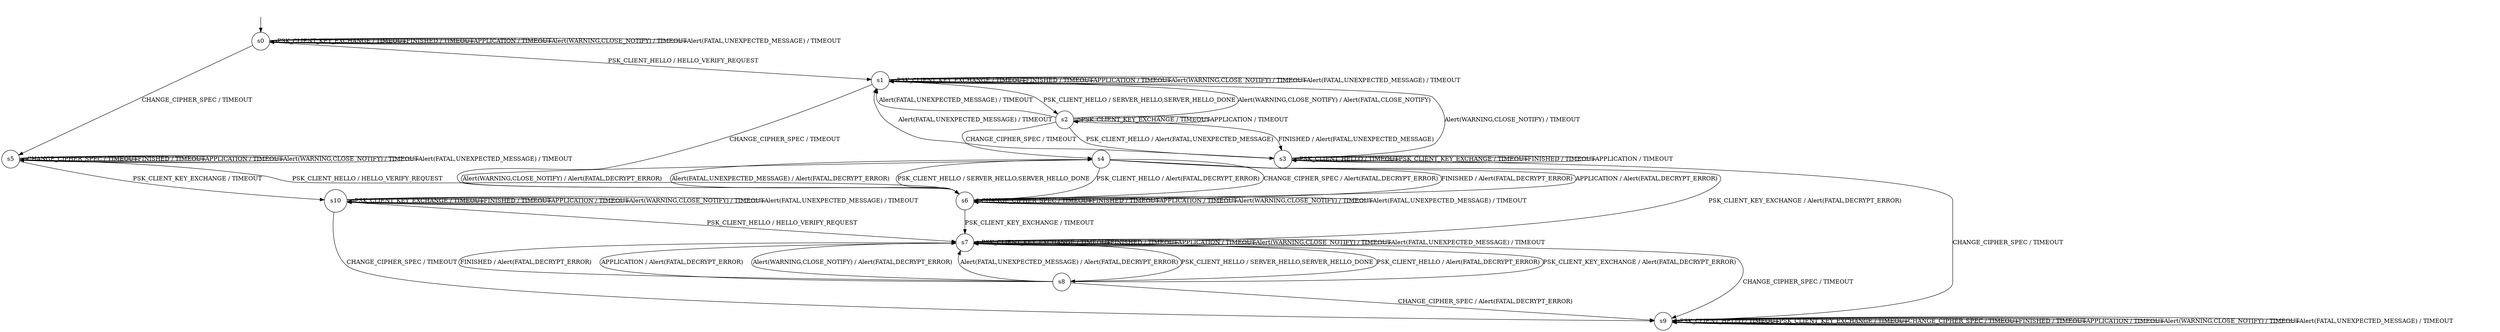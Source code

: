 digraph g {
__start0 [label="" shape="none"];

	s0 [shape="circle" label="s0"];
	s1 [shape="circle" label="s1"];
	s2 [shape="circle" label="s2"];
	s3 [shape="circle" label="s3"];
	s4 [shape="circle" label="s4"];
	s5 [shape="circle" label="s5"];
	s6 [shape="circle" label="s6"];
	s7 [shape="circle" label="s7"];
	s8 [shape="circle" label="s8"];
	s9 [shape="circle" label="s9"];
	s10 [shape="circle" label="s10"];
	s0 -> s1 [label="PSK_CLIENT_HELLO / HELLO_VERIFY_REQUEST"];
	s0 -> s0 [label="PSK_CLIENT_KEY_EXCHANGE / TIMEOUT"];
	s0 -> s5 [label="CHANGE_CIPHER_SPEC / TIMEOUT"];
	s0 -> s0 [label="FINISHED / TIMEOUT"];
	s0 -> s0 [label="APPLICATION / TIMEOUT"];
	s0 -> s0 [label="Alert(WARNING,CLOSE_NOTIFY) / TIMEOUT"];
	s0 -> s0 [label="Alert(FATAL,UNEXPECTED_MESSAGE) / TIMEOUT"];
	s1 -> s2 [label="PSK_CLIENT_HELLO / SERVER_HELLO,SERVER_HELLO_DONE"];
	s1 -> s1 [label="PSK_CLIENT_KEY_EXCHANGE / TIMEOUT"];
	s1 -> s6 [label="CHANGE_CIPHER_SPEC / TIMEOUT"];
	s1 -> s1 [label="FINISHED / TIMEOUT"];
	s1 -> s1 [label="APPLICATION / TIMEOUT"];
	s1 -> s1 [label="Alert(WARNING,CLOSE_NOTIFY) / TIMEOUT"];
	s1 -> s1 [label="Alert(FATAL,UNEXPECTED_MESSAGE) / TIMEOUT"];
	s2 -> s3 [label="PSK_CLIENT_HELLO / Alert(FATAL,UNEXPECTED_MESSAGE)"];
	s2 -> s2 [label="PSK_CLIENT_KEY_EXCHANGE / TIMEOUT"];
	s2 -> s4 [label="CHANGE_CIPHER_SPEC / TIMEOUT"];
	s2 -> s3 [label="FINISHED / Alert(FATAL,UNEXPECTED_MESSAGE)"];
	s2 -> s2 [label="APPLICATION / TIMEOUT"];
	s2 -> s1 [label="Alert(WARNING,CLOSE_NOTIFY) / Alert(FATAL,CLOSE_NOTIFY)"];
	s2 -> s1 [label="Alert(FATAL,UNEXPECTED_MESSAGE) / TIMEOUT"];
	s3 -> s3 [label="PSK_CLIENT_HELLO / TIMEOUT"];
	s3 -> s3 [label="PSK_CLIENT_KEY_EXCHANGE / TIMEOUT"];
	s3 -> s9 [label="CHANGE_CIPHER_SPEC / TIMEOUT"];
	s3 -> s3 [label="FINISHED / TIMEOUT"];
	s3 -> s3 [label="APPLICATION / TIMEOUT"];
	s3 -> s1 [label="Alert(WARNING,CLOSE_NOTIFY) / TIMEOUT"];
	s3 -> s1 [label="Alert(FATAL,UNEXPECTED_MESSAGE) / TIMEOUT"];
	s4 -> s6 [label="PSK_CLIENT_HELLO / Alert(FATAL,DECRYPT_ERROR)"];
	s4 -> s7 [label="PSK_CLIENT_KEY_EXCHANGE / Alert(FATAL,DECRYPT_ERROR)"];
	s4 -> s6 [label="CHANGE_CIPHER_SPEC / Alert(FATAL,DECRYPT_ERROR)"];
	s4 -> s6 [label="FINISHED / Alert(FATAL,DECRYPT_ERROR)"];
	s4 -> s6 [label="APPLICATION / Alert(FATAL,DECRYPT_ERROR)"];
	s4 -> s6 [label="Alert(WARNING,CLOSE_NOTIFY) / Alert(FATAL,DECRYPT_ERROR)"];
	s4 -> s6 [label="Alert(FATAL,UNEXPECTED_MESSAGE) / Alert(FATAL,DECRYPT_ERROR)"];
	s5 -> s6 [label="PSK_CLIENT_HELLO / HELLO_VERIFY_REQUEST"];
	s5 -> s10 [label="PSK_CLIENT_KEY_EXCHANGE / TIMEOUT"];
	s5 -> s5 [label="CHANGE_CIPHER_SPEC / TIMEOUT"];
	s5 -> s5 [label="FINISHED / TIMEOUT"];
	s5 -> s5 [label="APPLICATION / TIMEOUT"];
	s5 -> s5 [label="Alert(WARNING,CLOSE_NOTIFY) / TIMEOUT"];
	s5 -> s5 [label="Alert(FATAL,UNEXPECTED_MESSAGE) / TIMEOUT"];
	s6 -> s4 [label="PSK_CLIENT_HELLO / SERVER_HELLO,SERVER_HELLO_DONE"];
	s6 -> s7 [label="PSK_CLIENT_KEY_EXCHANGE / TIMEOUT"];
	s6 -> s6 [label="CHANGE_CIPHER_SPEC / TIMEOUT"];
	s6 -> s6 [label="FINISHED / TIMEOUT"];
	s6 -> s6 [label="APPLICATION / TIMEOUT"];
	s6 -> s6 [label="Alert(WARNING,CLOSE_NOTIFY) / TIMEOUT"];
	s6 -> s6 [label="Alert(FATAL,UNEXPECTED_MESSAGE) / TIMEOUT"];
	s7 -> s8 [label="PSK_CLIENT_HELLO / SERVER_HELLO,SERVER_HELLO_DONE"];
	s7 -> s7 [label="PSK_CLIENT_KEY_EXCHANGE / TIMEOUT"];
	s7 -> s9 [label="CHANGE_CIPHER_SPEC / TIMEOUT"];
	s7 -> s7 [label="FINISHED / TIMEOUT"];
	s7 -> s7 [label="APPLICATION / TIMEOUT"];
	s7 -> s7 [label="Alert(WARNING,CLOSE_NOTIFY) / TIMEOUT"];
	s7 -> s7 [label="Alert(FATAL,UNEXPECTED_MESSAGE) / TIMEOUT"];
	s8 -> s7 [label="PSK_CLIENT_HELLO / Alert(FATAL,DECRYPT_ERROR)"];
	s8 -> s7 [label="PSK_CLIENT_KEY_EXCHANGE / Alert(FATAL,DECRYPT_ERROR)"];
	s8 -> s9 [label="CHANGE_CIPHER_SPEC / Alert(FATAL,DECRYPT_ERROR)"];
	s8 -> s7 [label="FINISHED / Alert(FATAL,DECRYPT_ERROR)"];
	s8 -> s7 [label="APPLICATION / Alert(FATAL,DECRYPT_ERROR)"];
	s8 -> s7 [label="Alert(WARNING,CLOSE_NOTIFY) / Alert(FATAL,DECRYPT_ERROR)"];
	s8 -> s7 [label="Alert(FATAL,UNEXPECTED_MESSAGE) / Alert(FATAL,DECRYPT_ERROR)"];
	s9 -> s9 [label="PSK_CLIENT_HELLO / TIMEOUT"];
	s9 -> s9 [label="PSK_CLIENT_KEY_EXCHANGE / TIMEOUT"];
	s9 -> s9 [label="CHANGE_CIPHER_SPEC / TIMEOUT"];
	s9 -> s9 [label="FINISHED / TIMEOUT"];
	s9 -> s9 [label="APPLICATION / TIMEOUT"];
	s9 -> s9 [label="Alert(WARNING,CLOSE_NOTIFY) / TIMEOUT"];
	s9 -> s9 [label="Alert(FATAL,UNEXPECTED_MESSAGE) / TIMEOUT"];
	s10 -> s7 [label="PSK_CLIENT_HELLO / HELLO_VERIFY_REQUEST"];
	s10 -> s10 [label="PSK_CLIENT_KEY_EXCHANGE / TIMEOUT"];
	s10 -> s9 [label="CHANGE_CIPHER_SPEC / TIMEOUT"];
	s10 -> s10 [label="FINISHED / TIMEOUT"];
	s10 -> s10 [label="APPLICATION / TIMEOUT"];
	s10 -> s10 [label="Alert(WARNING,CLOSE_NOTIFY) / TIMEOUT"];
	s10 -> s10 [label="Alert(FATAL,UNEXPECTED_MESSAGE) / TIMEOUT"];

__start0 -> s0;
}
